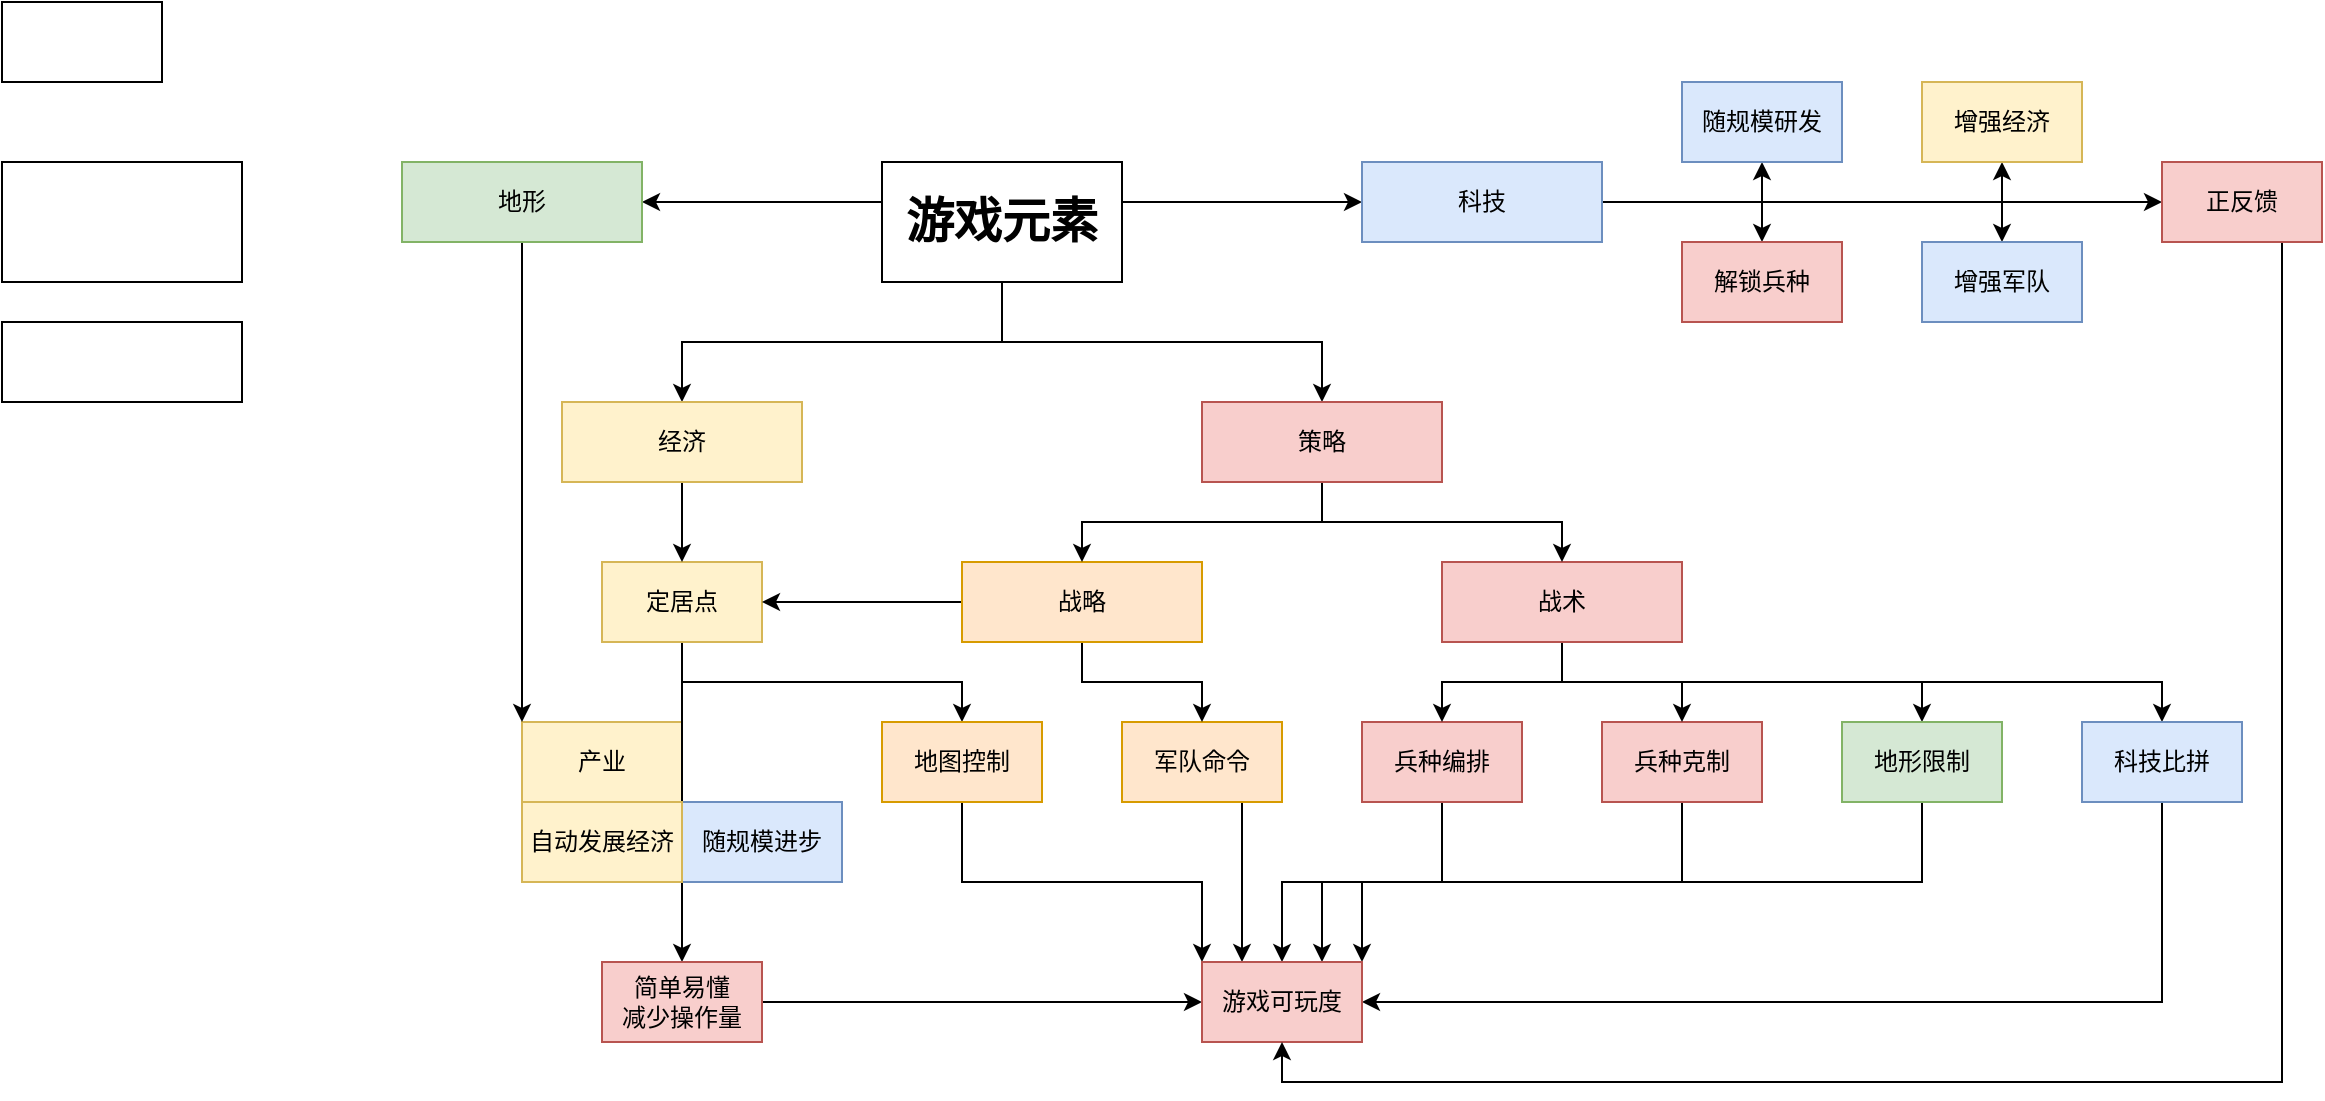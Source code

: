 <mxfile version="20.8.23" type="github">
  <diagram name="第 1 页" id="DXQtpyaFufX20Mdgg8l5">
    <mxGraphModel dx="1500" dy="830" grid="1" gridSize="10" guides="1" tooltips="1" connect="1" arrows="1" fold="1" page="1" pageScale="1" pageWidth="827" pageHeight="1169" math="0" shadow="0">
      <root>
        <mxCell id="0" />
        <mxCell id="1" parent="0" />
        <mxCell id="dJBRM_9XTlpL0uM9TNqV-1" value="" style="rounded=0;whiteSpace=wrap;html=1;" parent="1" vertex="1">
          <mxGeometry x="40" y="40" width="80" height="40" as="geometry" />
        </mxCell>
        <mxCell id="dJBRM_9XTlpL0uM9TNqV-2" value="" style="rounded=0;whiteSpace=wrap;html=1;" parent="1" vertex="1">
          <mxGeometry x="40" y="120" width="120" height="60" as="geometry" />
        </mxCell>
        <mxCell id="a8CeMsNBwyYzPgaZYZN_-10" style="edgeStyle=orthogonalEdgeStyle;rounded=0;orthogonalLoop=1;jettySize=auto;html=1;exitX=0.5;exitY=1;exitDx=0;exitDy=0;" edge="1" parent="1" source="dJBRM_9XTlpL0uM9TNqV-3" target="a8CeMsNBwyYzPgaZYZN_-2">
          <mxGeometry relative="1" as="geometry">
            <Array as="points">
              <mxPoint x="540" y="210" />
              <mxPoint x="700" y="210" />
            </Array>
          </mxGeometry>
        </mxCell>
        <mxCell id="a8CeMsNBwyYzPgaZYZN_-22" style="edgeStyle=orthogonalEdgeStyle;rounded=0;orthogonalLoop=1;jettySize=auto;html=1;exitX=0.5;exitY=1;exitDx=0;exitDy=0;entryX=0.5;entryY=0;entryDx=0;entryDy=0;" edge="1" parent="1" source="dJBRM_9XTlpL0uM9TNqV-3" target="dJBRM_9XTlpL0uM9TNqV-11">
          <mxGeometry relative="1" as="geometry" />
        </mxCell>
        <mxCell id="a8CeMsNBwyYzPgaZYZN_-45" style="edgeStyle=orthogonalEdgeStyle;rounded=0;orthogonalLoop=1;jettySize=auto;html=1;exitX=1;exitY=0.25;exitDx=0;exitDy=0;fontSize=24;" edge="1" parent="1" source="dJBRM_9XTlpL0uM9TNqV-3" target="a8CeMsNBwyYzPgaZYZN_-34">
          <mxGeometry relative="1" as="geometry">
            <Array as="points">
              <mxPoint x="600" y="140" />
            </Array>
          </mxGeometry>
        </mxCell>
        <mxCell id="a8CeMsNBwyYzPgaZYZN_-47" style="edgeStyle=orthogonalEdgeStyle;rounded=0;orthogonalLoop=1;jettySize=auto;html=1;exitX=0;exitY=0.25;exitDx=0;exitDy=0;entryX=1;entryY=0.5;entryDx=0;entryDy=0;fontSize=24;" edge="1" parent="1" source="dJBRM_9XTlpL0uM9TNqV-3" target="a8CeMsNBwyYzPgaZYZN_-46">
          <mxGeometry relative="1" as="geometry">
            <Array as="points">
              <mxPoint x="480" y="140" />
            </Array>
          </mxGeometry>
        </mxCell>
        <mxCell id="dJBRM_9XTlpL0uM9TNqV-3" value="&lt;b&gt;&lt;font style=&quot;font-size: 24px;&quot;&gt;游戏元素&lt;/font&gt;&lt;/b&gt;" style="rounded=0;whiteSpace=wrap;html=1;" parent="1" vertex="1">
          <mxGeometry x="480" y="120" width="120" height="60" as="geometry" />
        </mxCell>
        <mxCell id="a8CeMsNBwyYzPgaZYZN_-61" style="edgeStyle=orthogonalEdgeStyle;rounded=0;orthogonalLoop=1;jettySize=auto;html=1;exitX=0.5;exitY=1;exitDx=0;exitDy=0;entryX=0.5;entryY=0;entryDx=0;entryDy=0;fontSize=12;" edge="1" parent="1" source="dJBRM_9XTlpL0uM9TNqV-4" target="a8CeMsNBwyYzPgaZYZN_-58">
          <mxGeometry relative="1" as="geometry" />
        </mxCell>
        <mxCell id="dJBRM_9XTlpL0uM9TNqV-4" value="兵种编排" style="rounded=0;whiteSpace=wrap;html=1;fillColor=#f8cecc;strokeColor=#b85450;" parent="1" vertex="1">
          <mxGeometry x="720" y="400" width="80" height="40" as="geometry" />
        </mxCell>
        <mxCell id="dJBRM_9XTlpL0uM9TNqV-5" value="产业" style="rounded=0;whiteSpace=wrap;html=1;fillColor=#fff2cc;strokeColor=#d6b656;" parent="1" vertex="1">
          <mxGeometry x="300" y="400" width="80" height="40" as="geometry" />
        </mxCell>
        <mxCell id="a8CeMsNBwyYzPgaZYZN_-21" style="edgeStyle=orthogonalEdgeStyle;rounded=0;orthogonalLoop=1;jettySize=auto;html=1;exitX=0.5;exitY=1;exitDx=0;exitDy=0;entryX=0.5;entryY=0;entryDx=0;entryDy=0;" edge="1" parent="1" source="dJBRM_9XTlpL0uM9TNqV-6" target="a8CeMsNBwyYzPgaZYZN_-18">
          <mxGeometry relative="1" as="geometry" />
        </mxCell>
        <mxCell id="a8CeMsNBwyYzPgaZYZN_-32" style="edgeStyle=orthogonalEdgeStyle;rounded=0;orthogonalLoop=1;jettySize=auto;html=1;exitX=0.5;exitY=1;exitDx=0;exitDy=0;entryX=0.5;entryY=0;entryDx=0;entryDy=0;" edge="1" parent="1" source="dJBRM_9XTlpL0uM9TNqV-6" target="a8CeMsNBwyYzPgaZYZN_-31">
          <mxGeometry relative="1" as="geometry" />
        </mxCell>
        <mxCell id="dJBRM_9XTlpL0uM9TNqV-6" value="定居点" style="rounded=0;whiteSpace=wrap;html=1;fillColor=#fff2cc;strokeColor=#d6b656;" parent="1" vertex="1">
          <mxGeometry x="340" y="320" width="80" height="40" as="geometry" />
        </mxCell>
        <mxCell id="a8CeMsNBwyYzPgaZYZN_-62" style="edgeStyle=orthogonalEdgeStyle;rounded=0;orthogonalLoop=1;jettySize=auto;html=1;exitX=0.5;exitY=1;exitDx=0;exitDy=0;entryX=0.75;entryY=0;entryDx=0;entryDy=0;fontSize=12;" edge="1" parent="1" source="dJBRM_9XTlpL0uM9TNqV-7" target="a8CeMsNBwyYzPgaZYZN_-58">
          <mxGeometry relative="1" as="geometry" />
        </mxCell>
        <mxCell id="dJBRM_9XTlpL0uM9TNqV-7" value="兵种克制" style="rounded=0;whiteSpace=wrap;html=1;fillColor=#f8cecc;strokeColor=#b85450;" parent="1" vertex="1">
          <mxGeometry x="840" y="400" width="80" height="40" as="geometry" />
        </mxCell>
        <mxCell id="a8CeMsNBwyYzPgaZYZN_-60" style="edgeStyle=orthogonalEdgeStyle;rounded=0;orthogonalLoop=1;jettySize=auto;html=1;exitX=0.5;exitY=1;exitDx=0;exitDy=0;entryX=0.25;entryY=0;entryDx=0;entryDy=0;fontSize=12;" edge="1" parent="1" source="dJBRM_9XTlpL0uM9TNqV-10" target="a8CeMsNBwyYzPgaZYZN_-58">
          <mxGeometry relative="1" as="geometry">
            <Array as="points">
              <mxPoint x="660" y="440" />
            </Array>
          </mxGeometry>
        </mxCell>
        <mxCell id="dJBRM_9XTlpL0uM9TNqV-10" value="军队命令" style="rounded=0;whiteSpace=wrap;html=1;fillColor=#ffe6cc;strokeColor=#d79b00;" parent="1" vertex="1">
          <mxGeometry x="600" y="400" width="80" height="40" as="geometry" />
        </mxCell>
        <mxCell id="a8CeMsNBwyYzPgaZYZN_-14" style="edgeStyle=orthogonalEdgeStyle;rounded=0;orthogonalLoop=1;jettySize=auto;html=1;exitX=0.5;exitY=1;exitDx=0;exitDy=0;entryX=0.5;entryY=0;entryDx=0;entryDy=0;" edge="1" parent="1" source="dJBRM_9XTlpL0uM9TNqV-11" target="dJBRM_9XTlpL0uM9TNqV-6">
          <mxGeometry relative="1" as="geometry" />
        </mxCell>
        <mxCell id="dJBRM_9XTlpL0uM9TNqV-11" value="经济" style="rounded=0;whiteSpace=wrap;html=1;fillColor=#fff2cc;strokeColor=#d6b656;" parent="1" vertex="1">
          <mxGeometry x="320" y="240" width="120" height="40" as="geometry" />
        </mxCell>
        <mxCell id="a8CeMsNBwyYzPgaZYZN_-29" style="edgeStyle=orthogonalEdgeStyle;rounded=0;orthogonalLoop=1;jettySize=auto;html=1;exitX=0.5;exitY=1;exitDx=0;exitDy=0;entryX=0.5;entryY=0;entryDx=0;entryDy=0;" edge="1" parent="1" source="dJBRM_9XTlpL0uM9TNqV-12" target="dJBRM_9XTlpL0uM9TNqV-10">
          <mxGeometry relative="1" as="geometry" />
        </mxCell>
        <mxCell id="a8CeMsNBwyYzPgaZYZN_-30" style="edgeStyle=orthogonalEdgeStyle;rounded=0;orthogonalLoop=1;jettySize=auto;html=1;exitX=0;exitY=0.5;exitDx=0;exitDy=0;entryX=1;entryY=0.5;entryDx=0;entryDy=0;" edge="1" parent="1" source="dJBRM_9XTlpL0uM9TNqV-12" target="dJBRM_9XTlpL0uM9TNqV-6">
          <mxGeometry relative="1" as="geometry" />
        </mxCell>
        <mxCell id="dJBRM_9XTlpL0uM9TNqV-12" value="战略" style="rounded=0;whiteSpace=wrap;html=1;fillColor=#ffe6cc;strokeColor=#d79b00;" parent="1" vertex="1">
          <mxGeometry x="520" y="320" width="120" height="40" as="geometry" />
        </mxCell>
        <mxCell id="a8CeMsNBwyYzPgaZYZN_-25" style="edgeStyle=orthogonalEdgeStyle;rounded=0;orthogonalLoop=1;jettySize=auto;html=1;exitX=0.5;exitY=1;exitDx=0;exitDy=0;entryX=0.5;entryY=0;entryDx=0;entryDy=0;" edge="1" parent="1" source="dJBRM_9XTlpL0uM9TNqV-13" target="dJBRM_9XTlpL0uM9TNqV-4">
          <mxGeometry relative="1" as="geometry" />
        </mxCell>
        <mxCell id="a8CeMsNBwyYzPgaZYZN_-26" style="edgeStyle=orthogonalEdgeStyle;rounded=0;orthogonalLoop=1;jettySize=auto;html=1;exitX=0.5;exitY=1;exitDx=0;exitDy=0;entryX=0.5;entryY=0;entryDx=0;entryDy=0;" edge="1" parent="1" source="dJBRM_9XTlpL0uM9TNqV-13" target="dJBRM_9XTlpL0uM9TNqV-7">
          <mxGeometry relative="1" as="geometry" />
        </mxCell>
        <mxCell id="a8CeMsNBwyYzPgaZYZN_-27" style="edgeStyle=orthogonalEdgeStyle;rounded=0;orthogonalLoop=1;jettySize=auto;html=1;exitX=0.5;exitY=1;exitDx=0;exitDy=0;entryX=0.5;entryY=0;entryDx=0;entryDy=0;" edge="1" parent="1" source="dJBRM_9XTlpL0uM9TNqV-13" target="a8CeMsNBwyYzPgaZYZN_-23">
          <mxGeometry relative="1" as="geometry" />
        </mxCell>
        <mxCell id="a8CeMsNBwyYzPgaZYZN_-28" style="edgeStyle=orthogonalEdgeStyle;rounded=0;orthogonalLoop=1;jettySize=auto;html=1;exitX=0.5;exitY=1;exitDx=0;exitDy=0;" edge="1" parent="1" source="dJBRM_9XTlpL0uM9TNqV-13" target="a8CeMsNBwyYzPgaZYZN_-24">
          <mxGeometry relative="1" as="geometry" />
        </mxCell>
        <mxCell id="dJBRM_9XTlpL0uM9TNqV-13" value="战术" style="rounded=0;whiteSpace=wrap;html=1;fillColor=#f8cecc;strokeColor=#b85450;" parent="1" vertex="1">
          <mxGeometry x="760" y="320" width="120" height="40" as="geometry" />
        </mxCell>
        <mxCell id="a8CeMsNBwyYzPgaZYZN_-11" style="edgeStyle=orthogonalEdgeStyle;rounded=0;orthogonalLoop=1;jettySize=auto;html=1;exitX=0.5;exitY=1;exitDx=0;exitDy=0;entryX=0.5;entryY=0;entryDx=0;entryDy=0;" edge="1" parent="1" source="a8CeMsNBwyYzPgaZYZN_-2" target="dJBRM_9XTlpL0uM9TNqV-12">
          <mxGeometry relative="1" as="geometry" />
        </mxCell>
        <mxCell id="a8CeMsNBwyYzPgaZYZN_-12" style="edgeStyle=orthogonalEdgeStyle;rounded=0;orthogonalLoop=1;jettySize=auto;html=1;exitX=0.5;exitY=1;exitDx=0;exitDy=0;" edge="1" parent="1" source="a8CeMsNBwyYzPgaZYZN_-2" target="dJBRM_9XTlpL0uM9TNqV-13">
          <mxGeometry relative="1" as="geometry" />
        </mxCell>
        <mxCell id="a8CeMsNBwyYzPgaZYZN_-2" value="策略" style="rounded=0;whiteSpace=wrap;html=1;fillColor=#f8cecc;strokeColor=#b85450;" vertex="1" parent="1">
          <mxGeometry x="640" y="240" width="120" height="40" as="geometry" />
        </mxCell>
        <mxCell id="a8CeMsNBwyYzPgaZYZN_-8" value="" style="rounded=0;whiteSpace=wrap;html=1;" vertex="1" parent="1">
          <mxGeometry x="40" y="200" width="120" height="40" as="geometry" />
        </mxCell>
        <mxCell id="a8CeMsNBwyYzPgaZYZN_-16" value="随规模进步" style="rounded=0;whiteSpace=wrap;html=1;fillColor=#dae8fc;strokeColor=#6c8ebf;" vertex="1" parent="1">
          <mxGeometry x="380" y="440" width="80" height="40" as="geometry" />
        </mxCell>
        <mxCell id="a8CeMsNBwyYzPgaZYZN_-65" style="edgeStyle=orthogonalEdgeStyle;rounded=0;orthogonalLoop=1;jettySize=auto;html=1;exitX=1;exitY=0.5;exitDx=0;exitDy=0;entryX=0;entryY=0.5;entryDx=0;entryDy=0;fontSize=12;" edge="1" parent="1" source="a8CeMsNBwyYzPgaZYZN_-18" target="a8CeMsNBwyYzPgaZYZN_-58">
          <mxGeometry relative="1" as="geometry" />
        </mxCell>
        <mxCell id="a8CeMsNBwyYzPgaZYZN_-18" value="简单易懂&lt;br&gt;减少操作量" style="rounded=0;whiteSpace=wrap;html=1;fillColor=#f8cecc;strokeColor=#b85450;" vertex="1" parent="1">
          <mxGeometry x="340" y="520" width="80" height="40" as="geometry" />
        </mxCell>
        <mxCell id="a8CeMsNBwyYzPgaZYZN_-63" style="edgeStyle=orthogonalEdgeStyle;rounded=0;orthogonalLoop=1;jettySize=auto;html=1;exitX=0.5;exitY=1;exitDx=0;exitDy=0;entryX=1;entryY=0;entryDx=0;entryDy=0;fontSize=12;" edge="1" parent="1" source="a8CeMsNBwyYzPgaZYZN_-23" target="a8CeMsNBwyYzPgaZYZN_-58">
          <mxGeometry relative="1" as="geometry" />
        </mxCell>
        <mxCell id="a8CeMsNBwyYzPgaZYZN_-23" value="地形限制" style="rounded=0;whiteSpace=wrap;html=1;fillColor=#d5e8d4;strokeColor=#82b366;" vertex="1" parent="1">
          <mxGeometry x="960" y="400" width="80" height="40" as="geometry" />
        </mxCell>
        <mxCell id="a8CeMsNBwyYzPgaZYZN_-64" style="edgeStyle=orthogonalEdgeStyle;rounded=0;orthogonalLoop=1;jettySize=auto;html=1;exitX=0.5;exitY=1;exitDx=0;exitDy=0;entryX=1;entryY=0.5;entryDx=0;entryDy=0;fontSize=12;" edge="1" parent="1" source="a8CeMsNBwyYzPgaZYZN_-24" target="a8CeMsNBwyYzPgaZYZN_-58">
          <mxGeometry relative="1" as="geometry" />
        </mxCell>
        <mxCell id="a8CeMsNBwyYzPgaZYZN_-24" value="科技比拼" style="rounded=0;whiteSpace=wrap;html=1;fillColor=#dae8fc;strokeColor=#6c8ebf;" vertex="1" parent="1">
          <mxGeometry x="1080" y="400" width="80" height="40" as="geometry" />
        </mxCell>
        <mxCell id="a8CeMsNBwyYzPgaZYZN_-59" style="edgeStyle=orthogonalEdgeStyle;rounded=0;orthogonalLoop=1;jettySize=auto;html=1;exitX=0.5;exitY=1;exitDx=0;exitDy=0;entryX=0;entryY=0;entryDx=0;entryDy=0;fontSize=12;" edge="1" parent="1" source="a8CeMsNBwyYzPgaZYZN_-31" target="a8CeMsNBwyYzPgaZYZN_-58">
          <mxGeometry relative="1" as="geometry" />
        </mxCell>
        <mxCell id="a8CeMsNBwyYzPgaZYZN_-31" value="地图控制" style="rounded=0;whiteSpace=wrap;html=1;fillColor=#ffe6cc;strokeColor=#d79b00;" vertex="1" parent="1">
          <mxGeometry x="480" y="400" width="80" height="40" as="geometry" />
        </mxCell>
        <mxCell id="a8CeMsNBwyYzPgaZYZN_-41" style="edgeStyle=orthogonalEdgeStyle;rounded=0;orthogonalLoop=1;jettySize=auto;html=1;exitX=1;exitY=0.5;exitDx=0;exitDy=0;entryX=0.5;entryY=1;entryDx=0;entryDy=0;" edge="1" parent="1" source="a8CeMsNBwyYzPgaZYZN_-34" target="a8CeMsNBwyYzPgaZYZN_-37">
          <mxGeometry relative="1" as="geometry" />
        </mxCell>
        <mxCell id="a8CeMsNBwyYzPgaZYZN_-42" style="edgeStyle=orthogonalEdgeStyle;rounded=0;orthogonalLoop=1;jettySize=auto;html=1;exitX=1;exitY=0.5;exitDx=0;exitDy=0;entryX=0.5;entryY=0;entryDx=0;entryDy=0;" edge="1" parent="1" source="a8CeMsNBwyYzPgaZYZN_-34" target="a8CeMsNBwyYzPgaZYZN_-38">
          <mxGeometry relative="1" as="geometry" />
        </mxCell>
        <mxCell id="a8CeMsNBwyYzPgaZYZN_-43" style="edgeStyle=orthogonalEdgeStyle;rounded=0;orthogonalLoop=1;jettySize=auto;html=1;exitX=1;exitY=0.5;exitDx=0;exitDy=0;entryX=0.5;entryY=1;entryDx=0;entryDy=0;" edge="1" parent="1" source="a8CeMsNBwyYzPgaZYZN_-34" target="a8CeMsNBwyYzPgaZYZN_-39">
          <mxGeometry relative="1" as="geometry" />
        </mxCell>
        <mxCell id="a8CeMsNBwyYzPgaZYZN_-44" style="edgeStyle=orthogonalEdgeStyle;rounded=0;orthogonalLoop=1;jettySize=auto;html=1;exitX=1;exitY=0.5;exitDx=0;exitDy=0;entryX=0.5;entryY=0;entryDx=0;entryDy=0;" edge="1" parent="1" source="a8CeMsNBwyYzPgaZYZN_-34" target="a8CeMsNBwyYzPgaZYZN_-40">
          <mxGeometry relative="1" as="geometry" />
        </mxCell>
        <mxCell id="a8CeMsNBwyYzPgaZYZN_-68" style="edgeStyle=orthogonalEdgeStyle;rounded=0;orthogonalLoop=1;jettySize=auto;html=1;exitX=1;exitY=0.5;exitDx=0;exitDy=0;entryX=0;entryY=0.5;entryDx=0;entryDy=0;fontSize=12;" edge="1" parent="1" source="a8CeMsNBwyYzPgaZYZN_-34" target="a8CeMsNBwyYzPgaZYZN_-67">
          <mxGeometry relative="1" as="geometry" />
        </mxCell>
        <mxCell id="a8CeMsNBwyYzPgaZYZN_-34" value="科技" style="rounded=0;whiteSpace=wrap;html=1;fillColor=#dae8fc;strokeColor=#6c8ebf;" vertex="1" parent="1">
          <mxGeometry x="720" y="120" width="120" height="40" as="geometry" />
        </mxCell>
        <mxCell id="a8CeMsNBwyYzPgaZYZN_-37" value="随规模研发" style="rounded=0;whiteSpace=wrap;html=1;fillColor=#dae8fc;strokeColor=#6c8ebf;" vertex="1" parent="1">
          <mxGeometry x="880" y="80" width="80" height="40" as="geometry" />
        </mxCell>
        <mxCell id="a8CeMsNBwyYzPgaZYZN_-38" value="解锁兵种" style="rounded=0;whiteSpace=wrap;html=1;fillColor=#f8cecc;strokeColor=#b85450;" vertex="1" parent="1">
          <mxGeometry x="880" y="160" width="80" height="40" as="geometry" />
        </mxCell>
        <mxCell id="a8CeMsNBwyYzPgaZYZN_-39" value="增强经济" style="rounded=0;whiteSpace=wrap;html=1;fillColor=#fff2cc;strokeColor=#d6b656;" vertex="1" parent="1">
          <mxGeometry x="1000" y="80" width="80" height="40" as="geometry" />
        </mxCell>
        <mxCell id="a8CeMsNBwyYzPgaZYZN_-40" value="增强军队" style="rounded=0;whiteSpace=wrap;html=1;fillColor=#dae8fc;strokeColor=#6c8ebf;" vertex="1" parent="1">
          <mxGeometry x="1000" y="160" width="80" height="40" as="geometry" />
        </mxCell>
        <mxCell id="a8CeMsNBwyYzPgaZYZN_-56" style="edgeStyle=orthogonalEdgeStyle;rounded=0;orthogonalLoop=1;jettySize=auto;html=1;exitX=0.5;exitY=1;exitDx=0;exitDy=0;entryX=0;entryY=0;entryDx=0;entryDy=0;fontSize=12;" edge="1" parent="1" source="a8CeMsNBwyYzPgaZYZN_-46" target="dJBRM_9XTlpL0uM9TNqV-5">
          <mxGeometry relative="1" as="geometry" />
        </mxCell>
        <mxCell id="a8CeMsNBwyYzPgaZYZN_-46" value="地形" style="rounded=0;whiteSpace=wrap;html=1;fillColor=#d5e8d4;strokeColor=#82b366;" vertex="1" parent="1">
          <mxGeometry x="240" y="120" width="120" height="40" as="geometry" />
        </mxCell>
        <mxCell id="a8CeMsNBwyYzPgaZYZN_-57" value="自动发展经济" style="rounded=0;whiteSpace=wrap;html=1;fillColor=#fff2cc;strokeColor=#d6b656;" vertex="1" parent="1">
          <mxGeometry x="300" y="440" width="80" height="40" as="geometry" />
        </mxCell>
        <mxCell id="a8CeMsNBwyYzPgaZYZN_-58" value="游戏可玩度" style="rounded=0;whiteSpace=wrap;html=1;fillColor=#f8cecc;strokeColor=#b85450;" vertex="1" parent="1">
          <mxGeometry x="640" y="520" width="80" height="40" as="geometry" />
        </mxCell>
        <mxCell id="a8CeMsNBwyYzPgaZYZN_-69" style="edgeStyle=orthogonalEdgeStyle;rounded=0;orthogonalLoop=1;jettySize=auto;html=1;exitX=0.5;exitY=1;exitDx=0;exitDy=0;entryX=0.5;entryY=1;entryDx=0;entryDy=0;fontSize=12;" edge="1" parent="1" source="a8CeMsNBwyYzPgaZYZN_-67" target="a8CeMsNBwyYzPgaZYZN_-58">
          <mxGeometry relative="1" as="geometry">
            <Array as="points">
              <mxPoint x="1180" y="160" />
              <mxPoint x="1180" y="580" />
              <mxPoint x="680" y="580" />
            </Array>
          </mxGeometry>
        </mxCell>
        <mxCell id="a8CeMsNBwyYzPgaZYZN_-67" value="正反馈" style="rounded=0;whiteSpace=wrap;html=1;fillColor=#f8cecc;strokeColor=#b85450;" vertex="1" parent="1">
          <mxGeometry x="1120" y="120" width="80" height="40" as="geometry" />
        </mxCell>
      </root>
    </mxGraphModel>
  </diagram>
</mxfile>
